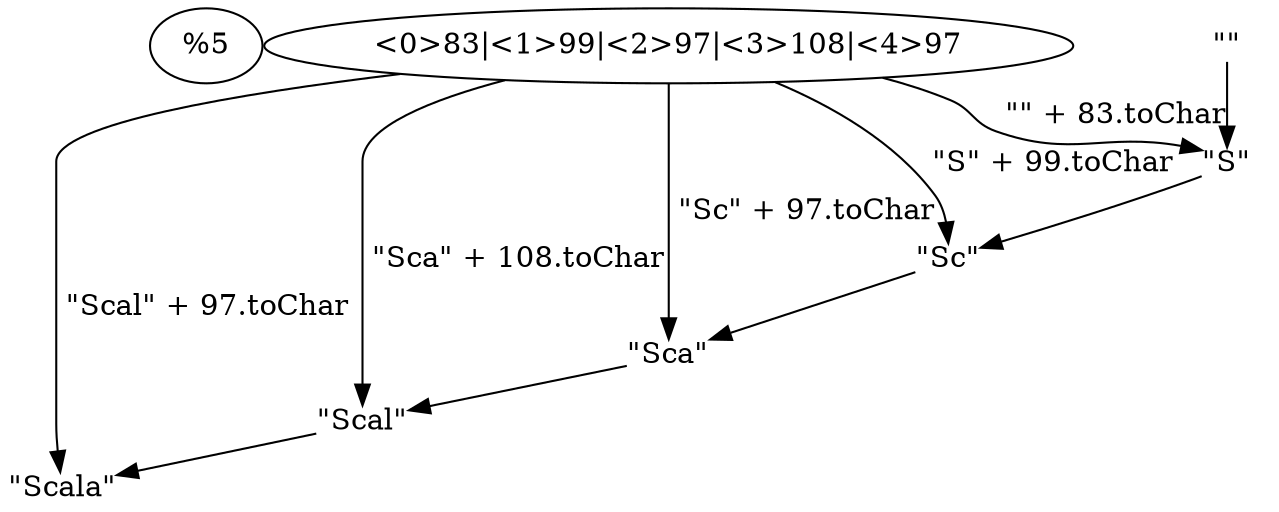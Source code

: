 digraph {
  <%= File.open(File.dirname(__FILE__) + "/defaults.dot.inc", "rb").read %>

  graph [nodesep = 0, ranksep = 0]

  list [label = "<0>83|<1>99|<2>97|<3>108|<4>97", width = 5]

  node[shape = "none", style = "", width = 0, margin = 0, height = 0]
  z [label = "\"\"", margin = "0.2,0", width = 0, height = 0]

  it1 [label = "\"S\""]
  it2 [label = "\"Sc\""]
  it3 [label = "\"Sca\""]
  it4 [label = "\"Scal\""]
  it5 [label = "\"Scala\""]

  z -> it1
  list:0:s -> it1 [label = " \"\" + 83.toChar"]

  it1 -> it2
  list:1:s -> it2 [label = " \"S\" + 99.toChar"]

  it2 -> it3
  list:2:s -> it3 [label = " \"Sc\" + 97.toChar"]

  it3 -> it4
  list:3:s -> it4 [label = " \"Sca\" + 108.toChar"]

  it4 -> it5
  list:4:s -> it5 [label = " \"Scal\" + 97.toChar"]
}
